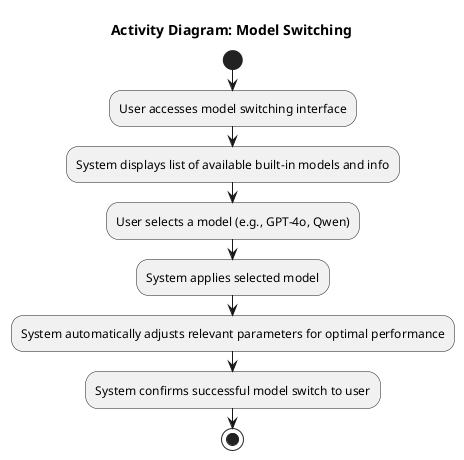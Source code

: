 @startuml
title Activity Diagram: Model Switching

start
:User accesses model switching interface;
:System displays list of available built-in models and info;
:User selects a model (e.g., GPT-4o, Qwen);
:System applies selected model;
:System automatically adjusts relevant parameters for optimal performance;
:System confirms successful model switch to user;
stop

@enduml